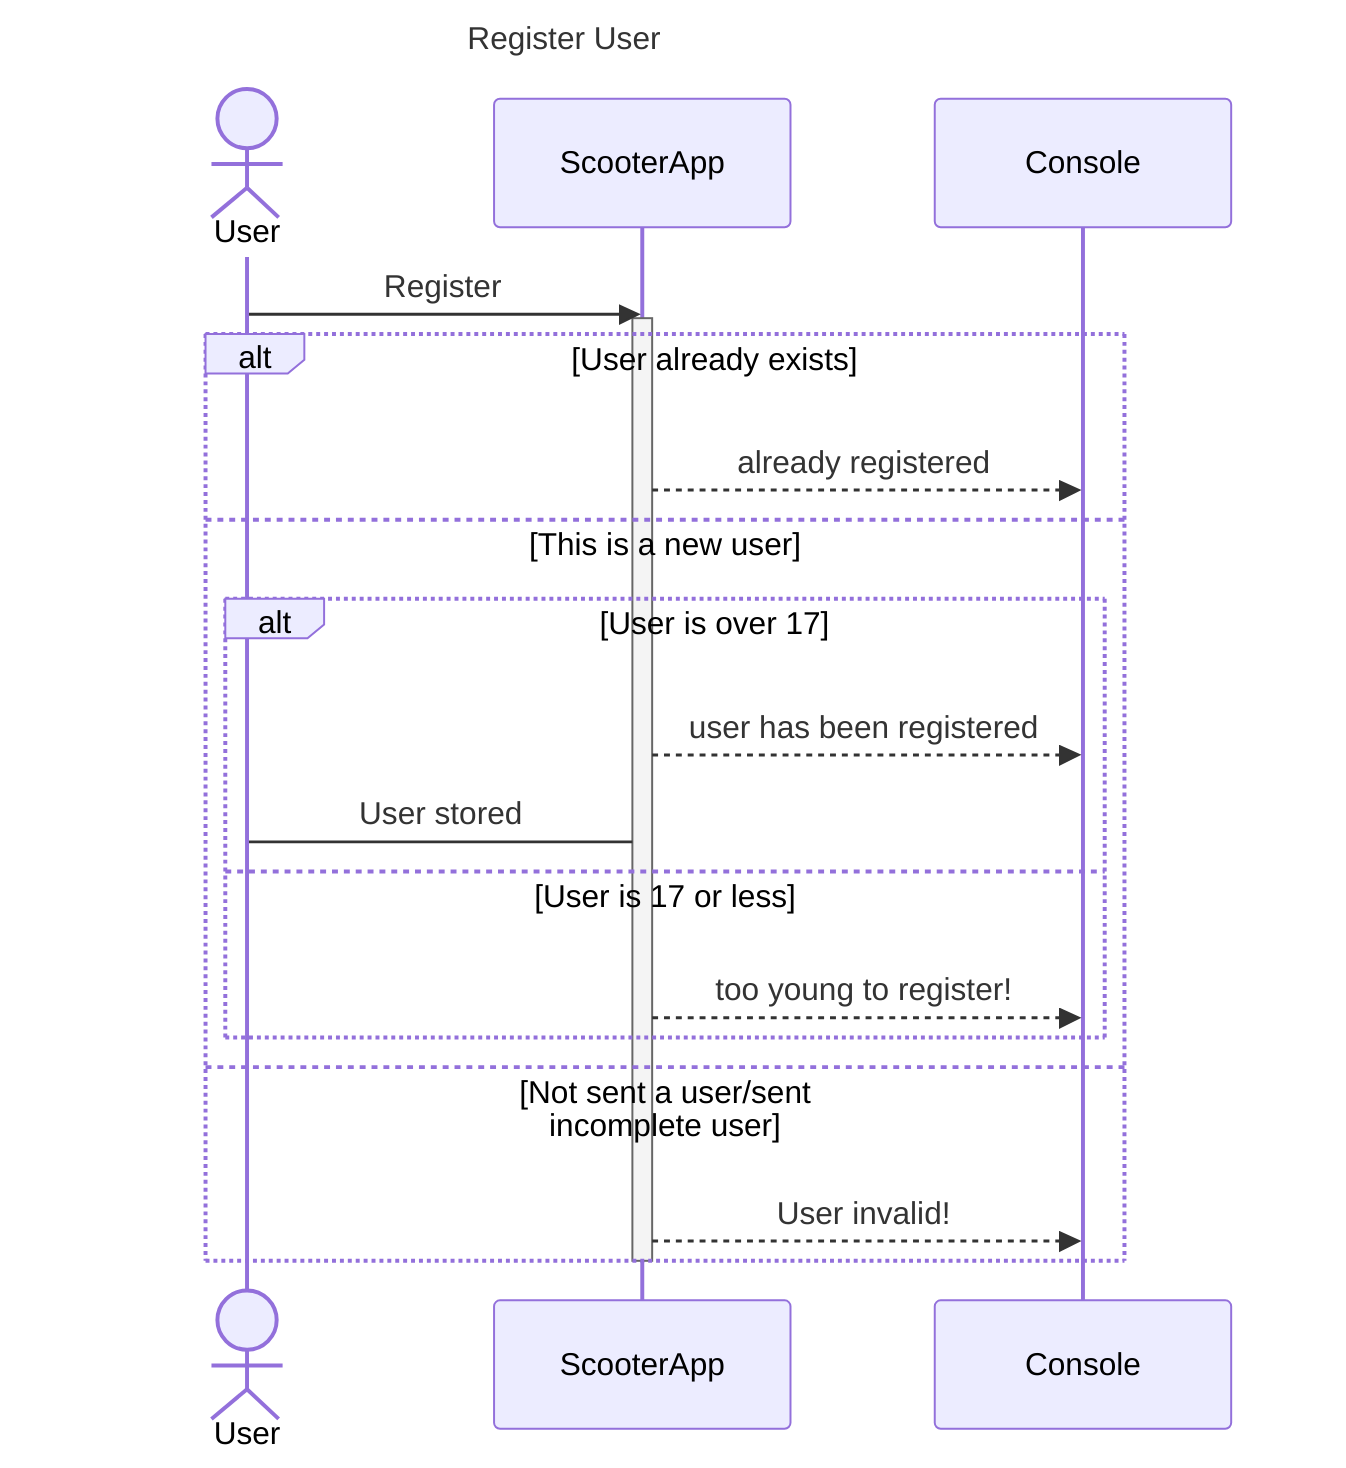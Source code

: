 sequenceDiagram
    title Register User
    actor User
    User ->> ScooterApp : Register
    activate ScooterApp
    alt User already exists
        ScooterApp -->> Console : already registered
    else This is a new user
        alt User is over 17
            ScooterApp -->> Console : user has been registered
            User -> ScooterApp: User stored
        else User is 17 or less
             ScooterApp -->> Console : too young to register!
        end
    else Not sent a user/sent incomplete user
        ScooterApp -->> Console : User invalid!
    end
    deactivate ScooterApp